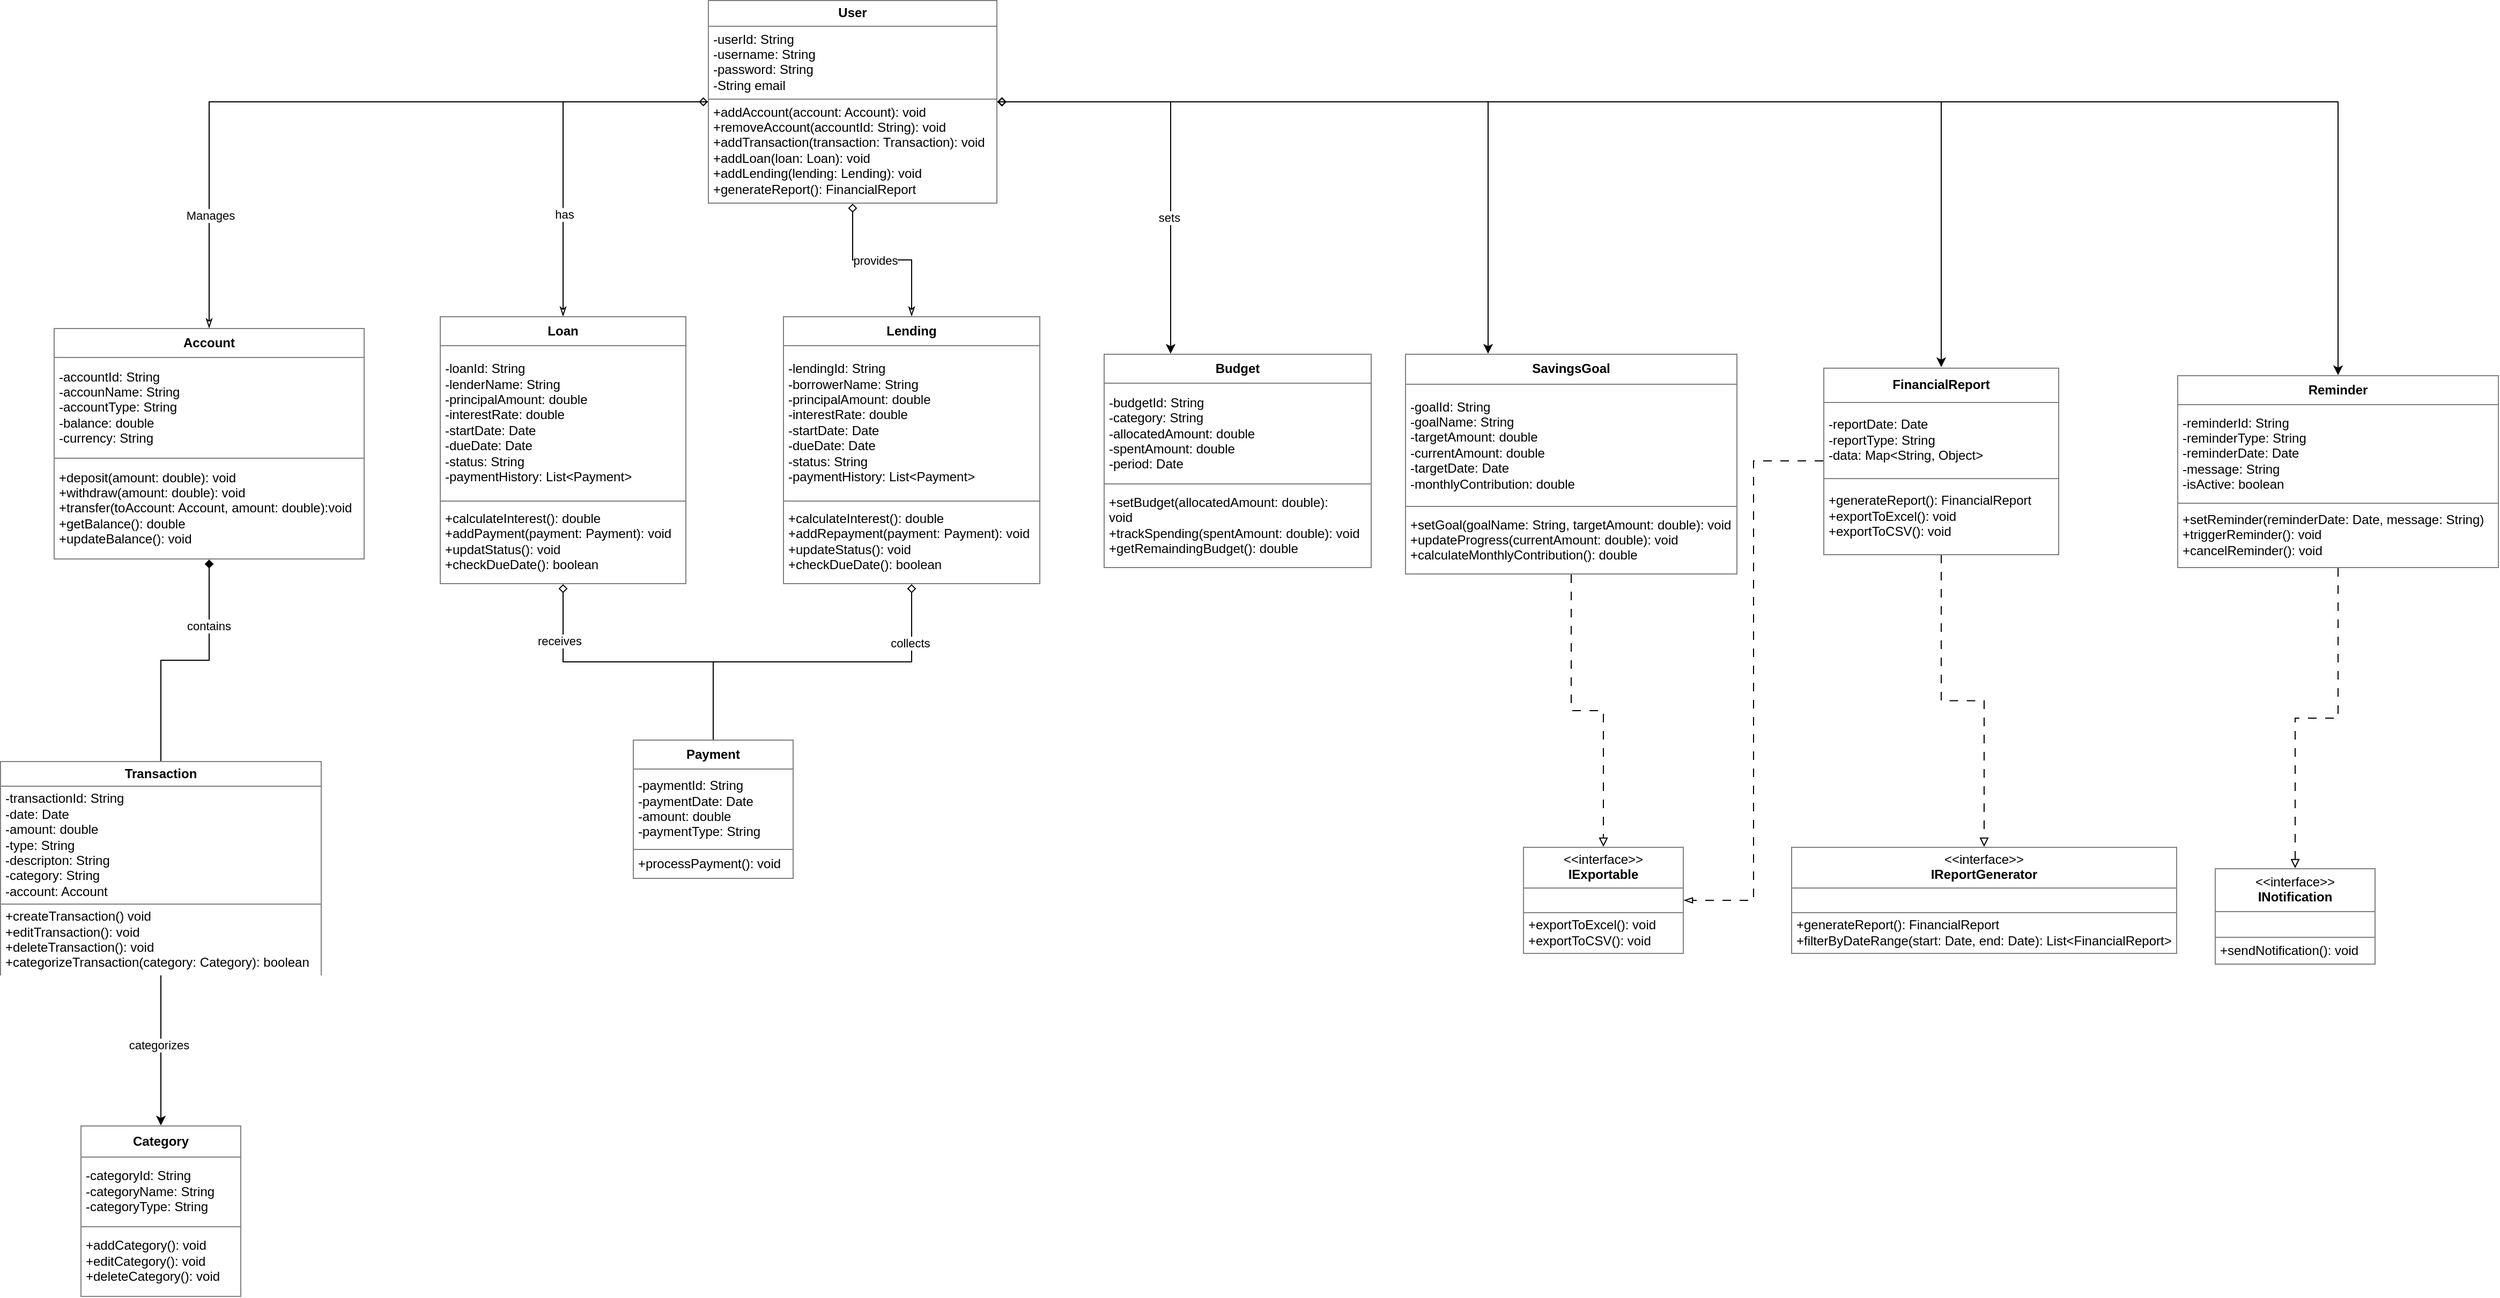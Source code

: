 <mxfile version="28.2.5">
  <diagram name="Trang-1" id="BEJDQUDnLPCDaHr3zRfS">
    <mxGraphModel grid="1" page="1" gridSize="10" guides="1" tooltips="1" connect="1" arrows="1" fold="1" pageScale="1" pageWidth="1169" pageHeight="827" math="0" shadow="0">
      <root>
        <mxCell id="0" />
        <mxCell id="1" parent="0" />
        <mxCell id="782hbAUxd8Wpf_XRqg54-40" style="edgeStyle=orthogonalEdgeStyle;rounded=0;orthogonalLoop=1;jettySize=auto;html=1;exitX=0;exitY=0.5;exitDx=0;exitDy=0;entryX=0.5;entryY=0;entryDx=0;entryDy=0;endArrow=classicThin;endFill=0;startArrow=diamond;startFill=0;" edge="1" parent="1" source="NGjyt6KgYJ8zzOZ-dMwq-16" target="782hbAUxd8Wpf_XRqg54-2">
          <mxGeometry relative="1" as="geometry" />
        </mxCell>
        <mxCell id="782hbAUxd8Wpf_XRqg54-44" value="Manages" style="edgeLabel;html=1;align=center;verticalAlign=middle;resizable=0;points=[];" connectable="0" vertex="1" parent="782hbAUxd8Wpf_XRqg54-40">
          <mxGeometry x="0.69" y="1" relative="1" as="geometry">
            <mxPoint as="offset" />
          </mxGeometry>
        </mxCell>
        <mxCell id="782hbAUxd8Wpf_XRqg54-68" style="edgeStyle=orthogonalEdgeStyle;rounded=0;orthogonalLoop=1;jettySize=auto;html=1;entryX=0.5;entryY=0;entryDx=0;entryDy=0;endArrow=classicThin;endFill=0;" edge="1" parent="1" source="NGjyt6KgYJ8zzOZ-dMwq-16" target="782hbAUxd8Wpf_XRqg54-3">
          <mxGeometry relative="1" as="geometry" />
        </mxCell>
        <mxCell id="782hbAUxd8Wpf_XRqg54-70" value="has" style="edgeLabel;html=1;align=center;verticalAlign=middle;resizable=0;points=[];" connectable="0" vertex="1" parent="782hbAUxd8Wpf_XRqg54-68">
          <mxGeometry x="0.432" y="1" relative="1" as="geometry">
            <mxPoint as="offset" />
          </mxGeometry>
        </mxCell>
        <mxCell id="782hbAUxd8Wpf_XRqg54-69" style="edgeStyle=orthogonalEdgeStyle;rounded=0;orthogonalLoop=1;jettySize=auto;html=1;entryX=0.5;entryY=0;entryDx=0;entryDy=0;endArrow=classicThin;endFill=0;startArrow=diamond;startFill=0;" edge="1" parent="1" source="NGjyt6KgYJ8zzOZ-dMwq-16" target="782hbAUxd8Wpf_XRqg54-4">
          <mxGeometry relative="1" as="geometry" />
        </mxCell>
        <mxCell id="782hbAUxd8Wpf_XRqg54-71" value="provides" style="edgeLabel;html=1;align=center;verticalAlign=middle;resizable=0;points=[];" connectable="0" vertex="1" parent="782hbAUxd8Wpf_XRqg54-69">
          <mxGeometry x="-0.101" relative="1" as="geometry">
            <mxPoint x="1" as="offset" />
          </mxGeometry>
        </mxCell>
        <mxCell id="782hbAUxd8Wpf_XRqg54-72" style="edgeStyle=orthogonalEdgeStyle;rounded=0;orthogonalLoop=1;jettySize=auto;html=1;entryX=0.25;entryY=0;entryDx=0;entryDy=0;" edge="1" parent="1" source="NGjyt6KgYJ8zzOZ-dMwq-16" target="782hbAUxd8Wpf_XRqg54-6">
          <mxGeometry relative="1" as="geometry" />
        </mxCell>
        <mxCell id="782hbAUxd8Wpf_XRqg54-73" value="sets" style="edgeLabel;html=1;align=center;verticalAlign=middle;resizable=0;points=[];" connectable="0" vertex="1" parent="782hbAUxd8Wpf_XRqg54-72">
          <mxGeometry x="0.36" y="-2" relative="1" as="geometry">
            <mxPoint as="offset" />
          </mxGeometry>
        </mxCell>
        <mxCell id="782hbAUxd8Wpf_XRqg54-74" style="edgeStyle=orthogonalEdgeStyle;rounded=0;orthogonalLoop=1;jettySize=auto;html=1;entryX=0.25;entryY=0;entryDx=0;entryDy=0;startArrow=diamond;startFill=0;endArrow=classic;endFill=1;" edge="1" parent="1" source="NGjyt6KgYJ8zzOZ-dMwq-16" target="782hbAUxd8Wpf_XRqg54-7">
          <mxGeometry relative="1" as="geometry" />
        </mxCell>
        <mxCell id="782hbAUxd8Wpf_XRqg54-75" style="edgeStyle=orthogonalEdgeStyle;rounded=0;orthogonalLoop=1;jettySize=auto;html=1;entryX=0.5;entryY=0;entryDx=0;entryDy=0;startArrow=diamond;startFill=0;" edge="1" parent="1" source="NGjyt6KgYJ8zzOZ-dMwq-16" target="782hbAUxd8Wpf_XRqg54-8">
          <mxGeometry relative="1" as="geometry" />
        </mxCell>
        <mxCell id="782hbAUxd8Wpf_XRqg54-76" style="edgeStyle=orthogonalEdgeStyle;rounded=0;orthogonalLoop=1;jettySize=auto;html=1;entryX=0.5;entryY=0;entryDx=0;entryDy=0;startArrow=diamond;startFill=0;" edge="1" parent="1" source="NGjyt6KgYJ8zzOZ-dMwq-16" target="782hbAUxd8Wpf_XRqg54-13">
          <mxGeometry relative="1" as="geometry" />
        </mxCell>
        <mxCell id="NGjyt6KgYJ8zzOZ-dMwq-16" value="&lt;table border=&quot;1&quot; width=&quot;100%&quot; height=&quot;100%&quot; cellpadding=&quot;4&quot; style=&quot;width:100%;height:100%;border-collapse:collapse;&quot;&gt;&lt;tbody&gt;&lt;tr&gt;&lt;th align=&quot;center&quot;&gt;User&lt;/th&gt;&lt;/tr&gt;&lt;tr&gt;&lt;td&gt;-userId: String&lt;br&gt;-username: String&amp;nbsp;&lt;br&gt;-password: String&amp;nbsp;&lt;br&gt;-String email&lt;/td&gt;&lt;/tr&gt;&lt;tr&gt;&lt;td&gt;+addAccount(account: Account):&amp;nbsp;void&amp;nbsp;&lt;br&gt;+removeAccount(accountId: String):&amp;nbsp;void&amp;nbsp;&lt;br&gt;+addTransaction(transaction: Transaction): void&amp;nbsp;&lt;br&gt;+addLoan(loan: Loan):&amp;nbsp;void&amp;nbsp;&lt;br&gt;+addLending(lending: Lending):&amp;nbsp;void&amp;nbsp;&lt;br&gt;+generateReport():&amp;nbsp;FinancialReport&amp;nbsp;&lt;/td&gt;&lt;/tr&gt;&lt;/tbody&gt;&lt;/table&gt;" style="text;html=1;whiteSpace=wrap;strokeColor=none;fillColor=none;overflow=fill;" vertex="1" parent="1">
          <mxGeometry x="550" y="-50" width="270" height="190" as="geometry" />
        </mxCell>
        <mxCell id="782hbAUxd8Wpf_XRqg54-2" value="&lt;table border=&quot;1&quot; width=&quot;100%&quot; height=&quot;100%&quot; cellpadding=&quot;4&quot; style=&quot;width:100%;height:100%;border-collapse:collapse;&quot;&gt;&lt;tbody&gt;&lt;tr&gt;&lt;th align=&quot;center&quot;&gt;Account&lt;/th&gt;&lt;/tr&gt;&lt;tr&gt;&lt;td&gt;-accountId: String&lt;br&gt;-accounName: String&lt;br&gt;-accountType: String&lt;br&gt;-balance: double&lt;br&gt;-currency: String&lt;/td&gt;&lt;/tr&gt;&lt;tr&gt;&lt;td&gt;+deposit(amount: double): void&lt;br&gt;+withdraw(amount: double): void&lt;br&gt;+transfer(toAccount: Account, amount: double):void&lt;br&gt;+getBalance(): double&lt;br&gt;+updateBalance(): void&lt;br&gt;&lt;/td&gt;&lt;/tr&gt;&lt;/tbody&gt;&lt;/table&gt;" style="text;html=1;whiteSpace=wrap;strokeColor=none;fillColor=none;overflow=fill;" vertex="1" parent="1">
          <mxGeometry x="-60" y="256" width="290" height="216" as="geometry" />
        </mxCell>
        <mxCell id="782hbAUxd8Wpf_XRqg54-3" value="&lt;table border=&quot;1&quot; width=&quot;100%&quot; height=&quot;100%&quot; cellpadding=&quot;4&quot; style=&quot;width:100%;height:100%;border-collapse:collapse;&quot;&gt;&lt;tbody&gt;&lt;tr&gt;&lt;th align=&quot;center&quot;&gt;Loan&lt;/th&gt;&lt;/tr&gt;&lt;tr&gt;&lt;td&gt;-loanId: String&lt;br&gt;-lenderName: String&lt;br&gt;-principalAmount: double&lt;br&gt;-interestRate: double&lt;br&gt;-startDate: Date&lt;br&gt;-dueDate: Date&lt;br&gt;-status: String&lt;br&gt;-paymentHistory: List&amp;lt;Payment&amp;gt;&lt;/td&gt;&lt;/tr&gt;&lt;tr&gt;&lt;td&gt;+calculateInterest():&amp;nbsp;double&amp;nbsp;&lt;br&gt;+addPayment(payment: Payment):&amp;nbsp;void&amp;nbsp;&lt;br&gt;+updatStatus():&amp;nbsp;void&amp;nbsp;&lt;br&gt;+checkDueDate():&amp;nbsp;boolean&amp;nbsp;&lt;/td&gt;&lt;/tr&gt;&lt;/tbody&gt;&lt;/table&gt;" style="text;html=1;whiteSpace=wrap;strokeColor=none;fillColor=none;overflow=fill;" vertex="1" parent="1">
          <mxGeometry x="300" y="245" width="230" height="250" as="geometry" />
        </mxCell>
        <mxCell id="782hbAUxd8Wpf_XRqg54-4" value="&lt;table border=&quot;1&quot; width=&quot;100%&quot; height=&quot;100%&quot; cellpadding=&quot;4&quot; style=&quot;width:100%;height:100%;border-collapse:collapse;&quot;&gt;&lt;tbody&gt;&lt;tr&gt;&lt;th align=&quot;center&quot;&gt;Lending&lt;/th&gt;&lt;/tr&gt;&lt;tr&gt;&lt;td&gt;-lendingId: String&lt;br&gt;-borrowerName: String&lt;br&gt;-principalAmount: double&lt;br&gt;-interestRate: double&lt;br&gt;-startDate: Date&lt;br&gt;-dueDate: Date&lt;br&gt;-status: String&lt;br&gt;-paymentHistory: List&amp;lt;Payment&amp;gt;&lt;/td&gt;&lt;/tr&gt;&lt;tr&gt;&lt;td&gt;+calculateInterest():&amp;nbsp;double&amp;nbsp;&lt;br&gt;+addRepayment(payment: Payment): void&amp;nbsp;&lt;br&gt;+updateStatus(): void&amp;nbsp;&lt;br&gt;+checkDueDate(): boolean&amp;nbsp;&lt;/td&gt;&lt;/tr&gt;&lt;/tbody&gt;&lt;/table&gt;" style="text;html=1;whiteSpace=wrap;strokeColor=none;fillColor=none;overflow=fill;" vertex="1" parent="1">
          <mxGeometry x="620" y="245" width="240" height="250" as="geometry" />
        </mxCell>
        <mxCell id="782hbAUxd8Wpf_XRqg54-6" value="&lt;table border=&quot;1&quot; width=&quot;100%&quot; height=&quot;100%&quot; cellpadding=&quot;4&quot; style=&quot;width:100%;height:100%;border-collapse:collapse;&quot;&gt;&lt;tbody&gt;&lt;tr&gt;&lt;th align=&quot;center&quot;&gt;Budget&lt;/th&gt;&lt;/tr&gt;&lt;tr&gt;&lt;td&gt;-budgetId: String&lt;br&gt;-category: String&lt;br&gt;-allocatedAmount: double&lt;br&gt;-spentAmount: double&lt;br&gt;-period: Date&lt;/td&gt;&lt;/tr&gt;&lt;tr&gt;&lt;td&gt;+setBudget(allocatedAmount: double): void&lt;span style=&quot;background-color: transparent; color: light-dark(rgb(0, 0, 0), rgb(255, 255, 255)); white-space: pre;&quot;&gt;&#x9;&lt;/span&gt;&lt;br&gt;+trackSpending(spentAmount: double): void&lt;br&gt;+getRemaindingBudget(): double&lt;/td&gt;&lt;/tr&gt;&lt;/tbody&gt;&lt;/table&gt;" style="text;html=1;whiteSpace=wrap;strokeColor=none;fillColor=none;overflow=fill;" vertex="1" parent="1">
          <mxGeometry x="919" y="280" width="250" height="200" as="geometry" />
        </mxCell>
        <mxCell id="782hbAUxd8Wpf_XRqg54-60" style="edgeStyle=orthogonalEdgeStyle;rounded=0;orthogonalLoop=1;jettySize=auto;html=1;dashed=1;dashPattern=8 8;endArrow=block;endFill=0;" edge="1" parent="1" source="782hbAUxd8Wpf_XRqg54-8" target="782hbAUxd8Wpf_XRqg54-38">
          <mxGeometry relative="1" as="geometry" />
        </mxCell>
        <mxCell id="782hbAUxd8Wpf_XRqg54-64" style="edgeStyle=orthogonalEdgeStyle;rounded=0;orthogonalLoop=1;jettySize=auto;html=1;entryX=1;entryY=0.5;entryDx=0;entryDy=0;dashed=1;dashPattern=8 8;endArrow=blockThin;endFill=0;" edge="1" parent="1" source="782hbAUxd8Wpf_XRqg54-8" target="782hbAUxd8Wpf_XRqg54-36">
          <mxGeometry relative="1" as="geometry" />
        </mxCell>
        <mxCell id="782hbAUxd8Wpf_XRqg54-8" value="&lt;table border=&quot;1&quot; width=&quot;100%&quot; height=&quot;100%&quot; cellpadding=&quot;4&quot; style=&quot;width:100%;height:100%;border-collapse:collapse;&quot;&gt;&lt;tbody&gt;&lt;tr&gt;&lt;th align=&quot;center&quot;&gt;FinancialReport&lt;/th&gt;&lt;/tr&gt;&lt;tr&gt;&lt;td&gt;-reportDate: Date&lt;br&gt;-reportType: String&lt;br&gt;-data: Map&amp;lt;String, Object&amp;gt;&lt;/td&gt;&lt;/tr&gt;&lt;tr&gt;&lt;td&gt;+generateReport():&amp;nbsp;FinancialReport&amp;nbsp;&lt;br&gt;+exportToExcel(): void&amp;nbsp;&lt;br&gt;+exportToCSV():&amp;nbsp;void&amp;nbsp;&lt;/td&gt;&lt;/tr&gt;&lt;/tbody&gt;&lt;/table&gt;" style="text;html=1;whiteSpace=wrap;strokeColor=none;fillColor=none;overflow=fill;" vertex="1" parent="1">
          <mxGeometry x="1590" y="292.5" width="220" height="175" as="geometry" />
        </mxCell>
        <mxCell id="782hbAUxd8Wpf_XRqg54-66" style="edgeStyle=orthogonalEdgeStyle;rounded=0;orthogonalLoop=1;jettySize=auto;html=1;entryX=0.5;entryY=0;entryDx=0;entryDy=0;dashed=1;dashPattern=8 8;endArrow=block;endFill=0;" edge="1" parent="1" source="782hbAUxd8Wpf_XRqg54-13" target="782hbAUxd8Wpf_XRqg54-39">
          <mxGeometry relative="1" as="geometry" />
        </mxCell>
        <mxCell id="782hbAUxd8Wpf_XRqg54-13" value="&lt;table border=&quot;1&quot; width=&quot;100%&quot; height=&quot;100%&quot; cellpadding=&quot;4&quot; style=&quot;width:100%;height:100%;border-collapse:collapse;&quot;&gt;&lt;tbody&gt;&lt;tr&gt;&lt;th align=&quot;center&quot;&gt;Reminder&lt;/th&gt;&lt;/tr&gt;&lt;tr&gt;&lt;td&gt;-reminderId: String&lt;br&gt;-reminderType: String&lt;br&gt;-reminderDate: Date&lt;br&gt;-message: String&lt;br&gt;-isActive: boolean&lt;/td&gt;&lt;/tr&gt;&lt;tr&gt;&lt;td&gt;+setReminder(reminderDate: Date, message: String)&lt;br&gt;+triggerReminder(): void&lt;br&gt;+cancelReminder(): void&lt;/td&gt;&lt;/tr&gt;&lt;/tbody&gt;&lt;/table&gt;" style="text;html=1;whiteSpace=wrap;strokeColor=none;fillColor=none;overflow=fill;" vertex="1" parent="1">
          <mxGeometry x="1920" y="300" width="300" height="180" as="geometry" />
        </mxCell>
        <mxCell id="782hbAUxd8Wpf_XRqg54-45" style="edgeStyle=orthogonalEdgeStyle;rounded=0;orthogonalLoop=1;jettySize=auto;html=1;entryX=0.5;entryY=1;entryDx=0;entryDy=0;endArrow=diamond;endFill=1;" edge="1" parent="1" source="782hbAUxd8Wpf_XRqg54-20" target="782hbAUxd8Wpf_XRqg54-2">
          <mxGeometry relative="1" as="geometry" />
        </mxCell>
        <mxCell id="782hbAUxd8Wpf_XRqg54-46" value="contains&amp;nbsp;" style="edgeLabel;html=1;align=center;verticalAlign=middle;resizable=0;points=[];" connectable="0" vertex="1" parent="782hbAUxd8Wpf_XRqg54-45">
          <mxGeometry x="0.467" y="-1" relative="1" as="geometry">
            <mxPoint as="offset" />
          </mxGeometry>
        </mxCell>
        <mxCell id="782hbAUxd8Wpf_XRqg54-50" style="edgeStyle=orthogonalEdgeStyle;rounded=0;orthogonalLoop=1;jettySize=auto;html=1;entryX=0.5;entryY=0;entryDx=0;entryDy=0;" edge="1" parent="1" source="782hbAUxd8Wpf_XRqg54-20" target="782hbAUxd8Wpf_XRqg54-34">
          <mxGeometry relative="1" as="geometry" />
        </mxCell>
        <mxCell id="782hbAUxd8Wpf_XRqg54-51" value="categorizes" style="edgeLabel;html=1;align=center;verticalAlign=middle;resizable=0;points=[];" connectable="0" vertex="1" parent="782hbAUxd8Wpf_XRqg54-50">
          <mxGeometry x="-0.081" y="-2" relative="1" as="geometry">
            <mxPoint as="offset" />
          </mxGeometry>
        </mxCell>
        <mxCell id="782hbAUxd8Wpf_XRqg54-20" value="&lt;table border=&quot;1&quot; width=&quot;100%&quot; height=&quot;100%&quot; cellpadding=&quot;4&quot; style=&quot;width:100%;height:100%;border-collapse:collapse;&quot;&gt;&lt;tbody&gt;&lt;tr&gt;&lt;th align=&quot;center&quot;&gt;Transaction&lt;/th&gt;&lt;/tr&gt;&lt;tr&gt;&lt;td&gt;-transactionId: String&lt;br&gt;-date: Date&lt;br&gt;-amount: double&lt;br&gt;-type: String&lt;br&gt;-descripton: String&lt;br&gt;-category: String&lt;br&gt;-account: Account&lt;/td&gt;&lt;/tr&gt;&lt;tr&gt;&lt;td&gt;+createTransaction()&amp;nbsp;void&lt;br&gt;+editTransaction():&amp;nbsp;void&amp;nbsp;&lt;br&gt;+deleteTransaction():&amp;nbsp;void&amp;nbsp;&lt;br&gt;+categorizeTransaction(category: Category):&amp;nbsp;boolean&amp;nbsp;&lt;br&gt;&lt;/td&gt;&lt;/tr&gt;&lt;/tbody&gt;&lt;/table&gt;" style="text;html=1;whiteSpace=wrap;strokeColor=none;fillColor=none;overflow=fill;" vertex="1" parent="1">
          <mxGeometry x="-110" y="660" width="300" height="200" as="geometry" />
        </mxCell>
        <mxCell id="782hbAUxd8Wpf_XRqg54-53" style="edgeStyle=orthogonalEdgeStyle;rounded=0;orthogonalLoop=1;jettySize=auto;html=1;entryX=0.5;entryY=1;entryDx=0;entryDy=0;endArrow=diamond;endFill=0;" edge="1" parent="1" source="782hbAUxd8Wpf_XRqg54-33" target="782hbAUxd8Wpf_XRqg54-3">
          <mxGeometry relative="1" as="geometry" />
        </mxCell>
        <mxCell id="782hbAUxd8Wpf_XRqg54-54" value="receives&amp;nbsp;" style="edgeLabel;html=1;align=center;verticalAlign=middle;resizable=0;points=[];" connectable="0" vertex="1" parent="782hbAUxd8Wpf_XRqg54-53">
          <mxGeometry x="0.632" y="2" relative="1" as="geometry">
            <mxPoint as="offset" />
          </mxGeometry>
        </mxCell>
        <mxCell id="782hbAUxd8Wpf_XRqg54-57" style="edgeStyle=orthogonalEdgeStyle;rounded=0;orthogonalLoop=1;jettySize=auto;html=1;entryX=0.5;entryY=1;entryDx=0;entryDy=0;endArrow=diamond;endFill=0;" edge="1" parent="1" source="782hbAUxd8Wpf_XRqg54-33" target="782hbAUxd8Wpf_XRqg54-4">
          <mxGeometry relative="1" as="geometry" />
        </mxCell>
        <mxCell id="782hbAUxd8Wpf_XRqg54-58" value="collects&amp;nbsp;" style="edgeLabel;html=1;align=center;verticalAlign=middle;resizable=0;points=[];" connectable="0" vertex="1" parent="782hbAUxd8Wpf_XRqg54-57">
          <mxGeometry x="0.654" y="-1" relative="1" as="geometry">
            <mxPoint x="-1" y="-2" as="offset" />
          </mxGeometry>
        </mxCell>
        <mxCell id="782hbAUxd8Wpf_XRqg54-33" value="&lt;table border=&quot;1&quot; width=&quot;100%&quot; height=&quot;100%&quot; cellpadding=&quot;4&quot; style=&quot;width:100%;height:100%;border-collapse:collapse;&quot;&gt;&lt;tbody&gt;&lt;tr&gt;&lt;th align=&quot;center&quot;&gt;Payment&lt;/th&gt;&lt;/tr&gt;&lt;tr&gt;&lt;td&gt;-paymentId: String&lt;br&gt;-paymentDate: Date&lt;br&gt;-amount: double&lt;br&gt;-paymentType: String&lt;/td&gt;&lt;/tr&gt;&lt;tr&gt;&lt;td&gt;+processPayment(): void&lt;/td&gt;&lt;/tr&gt;&lt;/tbody&gt;&lt;/table&gt;" style="text;html=1;whiteSpace=wrap;strokeColor=none;fillColor=none;overflow=fill;" vertex="1" parent="1">
          <mxGeometry x="480" y="640" width="150" height="130" as="geometry" />
        </mxCell>
        <mxCell id="782hbAUxd8Wpf_XRqg54-34" value="&lt;table border=&quot;1&quot; width=&quot;100%&quot; height=&quot;100%&quot; cellpadding=&quot;4&quot; style=&quot;width:100%;height:100%;border-collapse:collapse;&quot;&gt;&lt;tbody&gt;&lt;tr&gt;&lt;th align=&quot;center&quot;&gt;Category&lt;/th&gt;&lt;/tr&gt;&lt;tr&gt;&lt;td&gt;-categoryId: String&lt;br&gt;-categoryName: String&lt;br&gt;-categoryType: String&lt;/td&gt;&lt;/tr&gt;&lt;tr&gt;&lt;td&gt;+addCategory(): void&lt;br&gt;+editCategory(): void&lt;br&gt;+deleteCategory(): void&lt;/td&gt;&lt;/tr&gt;&lt;/tbody&gt;&lt;/table&gt;" style="text;html=1;whiteSpace=wrap;strokeColor=none;fillColor=none;overflow=fill;" vertex="1" parent="1">
          <mxGeometry x="-35" y="1000" width="150" height="160" as="geometry" />
        </mxCell>
        <mxCell id="782hbAUxd8Wpf_XRqg54-36" value="&lt;table border=&quot;1&quot; width=&quot;100%&quot; height=&quot;100%&quot; cellpadding=&quot;4&quot; style=&quot;width:100%;height:100%;border-collapse:collapse;&quot;&gt;&lt;tbody&gt;&lt;tr&gt;&lt;th align=&quot;center&quot;&gt;&lt;span style=&quot;font-weight: normal;&quot;&gt;&amp;lt;&amp;lt;interface&amp;gt;&amp;gt;&lt;/span&gt;&lt;br&gt;IExportable&lt;/th&gt;&lt;/tr&gt;&lt;tr&gt;&lt;td&gt;&lt;br&gt;&lt;/td&gt;&lt;/tr&gt;&lt;tr&gt;&lt;td&gt;+exportToExcel(): void&lt;br&gt;+exportToCSV(): void&lt;/td&gt;&lt;/tr&gt;&lt;/tbody&gt;&lt;/table&gt;" style="text;html=1;whiteSpace=wrap;strokeColor=none;fillColor=none;overflow=fill;" vertex="1" parent="1">
          <mxGeometry x="1310" y="740" width="150" height="100" as="geometry" />
        </mxCell>
        <mxCell id="782hbAUxd8Wpf_XRqg54-38" value="&lt;table border=&quot;1&quot; width=&quot;100%&quot; height=&quot;100%&quot; cellpadding=&quot;4&quot; style=&quot;width:100%;height:100%;border-collapse:collapse;&quot;&gt;&lt;tbody&gt;&lt;tr&gt;&lt;th align=&quot;center&quot;&gt;&lt;span style=&quot;font-weight: normal;&quot;&gt;&amp;lt;&amp;lt;interface&amp;gt;&amp;gt;&lt;/span&gt;&lt;br&gt;IReportGenerator&lt;/th&gt;&lt;/tr&gt;&lt;tr&gt;&lt;td&gt;&lt;br&gt;&lt;/td&gt;&lt;/tr&gt;&lt;tr&gt;&lt;td&gt;+generateReport(): FinancialReport&amp;nbsp;&lt;br&gt;+filterByDateRange(start: Date, end: Date): List&amp;lt;FinancialReport&amp;gt;&lt;/td&gt;&lt;/tr&gt;&lt;/tbody&gt;&lt;/table&gt;" style="text;html=1;whiteSpace=wrap;strokeColor=none;fillColor=none;overflow=fill;" vertex="1" parent="1">
          <mxGeometry x="1560" y="740" width="360" height="100" as="geometry" />
        </mxCell>
        <mxCell id="782hbAUxd8Wpf_XRqg54-39" value="&lt;table border=&quot;1&quot; width=&quot;100%&quot; height=&quot;100%&quot; cellpadding=&quot;4&quot; style=&quot;width:100%;height:100%;border-collapse:collapse;&quot;&gt;&lt;tbody&gt;&lt;tr&gt;&lt;th align=&quot;center&quot;&gt;&lt;span style=&quot;font-weight: normal;&quot;&gt;&amp;lt;&amp;lt;interface&amp;gt;&amp;gt;&lt;/span&gt;&lt;br&gt;INotification&lt;/th&gt;&lt;/tr&gt;&lt;tr&gt;&lt;td&gt;&lt;br&gt;&lt;/td&gt;&lt;/tr&gt;&lt;tr&gt;&lt;td&gt;+sendNotification(): void&lt;br&gt;&lt;/td&gt;&lt;/tr&gt;&lt;/tbody&gt;&lt;/table&gt;" style="text;html=1;whiteSpace=wrap;strokeColor=none;fillColor=none;overflow=fill;" vertex="1" parent="1">
          <mxGeometry x="1955" y="760" width="150" height="90" as="geometry" />
        </mxCell>
        <mxCell id="782hbAUxd8Wpf_XRqg54-65" style="edgeStyle=orthogonalEdgeStyle;rounded=0;orthogonalLoop=1;jettySize=auto;html=1;entryX=0.5;entryY=0;entryDx=0;entryDy=0;dashed=1;dashPattern=8 8;endArrow=block;endFill=0;" edge="1" parent="1" source="782hbAUxd8Wpf_XRqg54-7" target="782hbAUxd8Wpf_XRqg54-36">
          <mxGeometry relative="1" as="geometry" />
        </mxCell>
        <mxCell id="782hbAUxd8Wpf_XRqg54-7" value="&lt;table border=&quot;1&quot; width=&quot;100%&quot; height=&quot;100%&quot; cellpadding=&quot;4&quot; style=&quot;width:100%;height:100%;border-collapse:collapse;&quot;&gt;&lt;tbody&gt;&lt;tr&gt;&lt;th align=&quot;center&quot;&gt;SavingsGoal&lt;/th&gt;&lt;/tr&gt;&lt;tr&gt;&lt;td&gt;-goalId: String&lt;br&gt;-goalName: String&lt;br&gt;-targetAmount: double&lt;br&gt;-currentAmount: double&lt;br&gt;-targetDate: Date&lt;br&gt;-monthlyContribution: double&lt;/td&gt;&lt;/tr&gt;&lt;tr&gt;&lt;td&gt;+setGoal(goalName: String, targetAmount: double): void&lt;br&gt;+updateProgress(currentAmount: double): void&lt;br&gt;+calculateMonthlyContribution(): double&lt;/td&gt;&lt;/tr&gt;&lt;/tbody&gt;&lt;/table&gt;" style="text;html=1;whiteSpace=wrap;strokeColor=none;fillColor=none;overflow=fill;" vertex="1" parent="1">
          <mxGeometry x="1200" y="280" width="310" height="206" as="geometry" />
        </mxCell>
      </root>
    </mxGraphModel>
  </diagram>
</mxfile>

